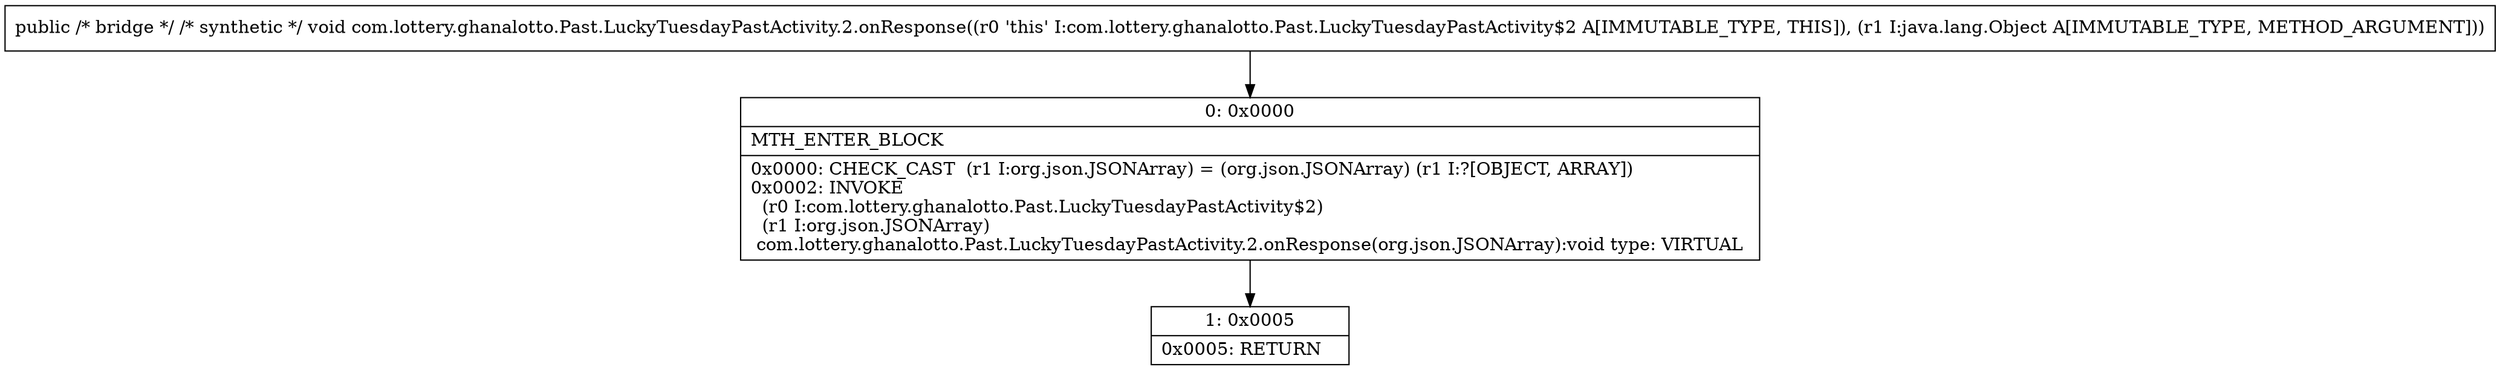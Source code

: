 digraph "CFG forcom.lottery.ghanalotto.Past.LuckyTuesdayPastActivity.2.onResponse(Ljava\/lang\/Object;)V" {
Node_0 [shape=record,label="{0\:\ 0x0000|MTH_ENTER_BLOCK\l|0x0000: CHECK_CAST  (r1 I:org.json.JSONArray) = (org.json.JSONArray) (r1 I:?[OBJECT, ARRAY]) \l0x0002: INVOKE  \l  (r0 I:com.lottery.ghanalotto.Past.LuckyTuesdayPastActivity$2)\l  (r1 I:org.json.JSONArray)\l com.lottery.ghanalotto.Past.LuckyTuesdayPastActivity.2.onResponse(org.json.JSONArray):void type: VIRTUAL \l}"];
Node_1 [shape=record,label="{1\:\ 0x0005|0x0005: RETURN   \l}"];
MethodNode[shape=record,label="{public \/* bridge *\/ \/* synthetic *\/ void com.lottery.ghanalotto.Past.LuckyTuesdayPastActivity.2.onResponse((r0 'this' I:com.lottery.ghanalotto.Past.LuckyTuesdayPastActivity$2 A[IMMUTABLE_TYPE, THIS]), (r1 I:java.lang.Object A[IMMUTABLE_TYPE, METHOD_ARGUMENT])) }"];
MethodNode -> Node_0;
Node_0 -> Node_1;
}

